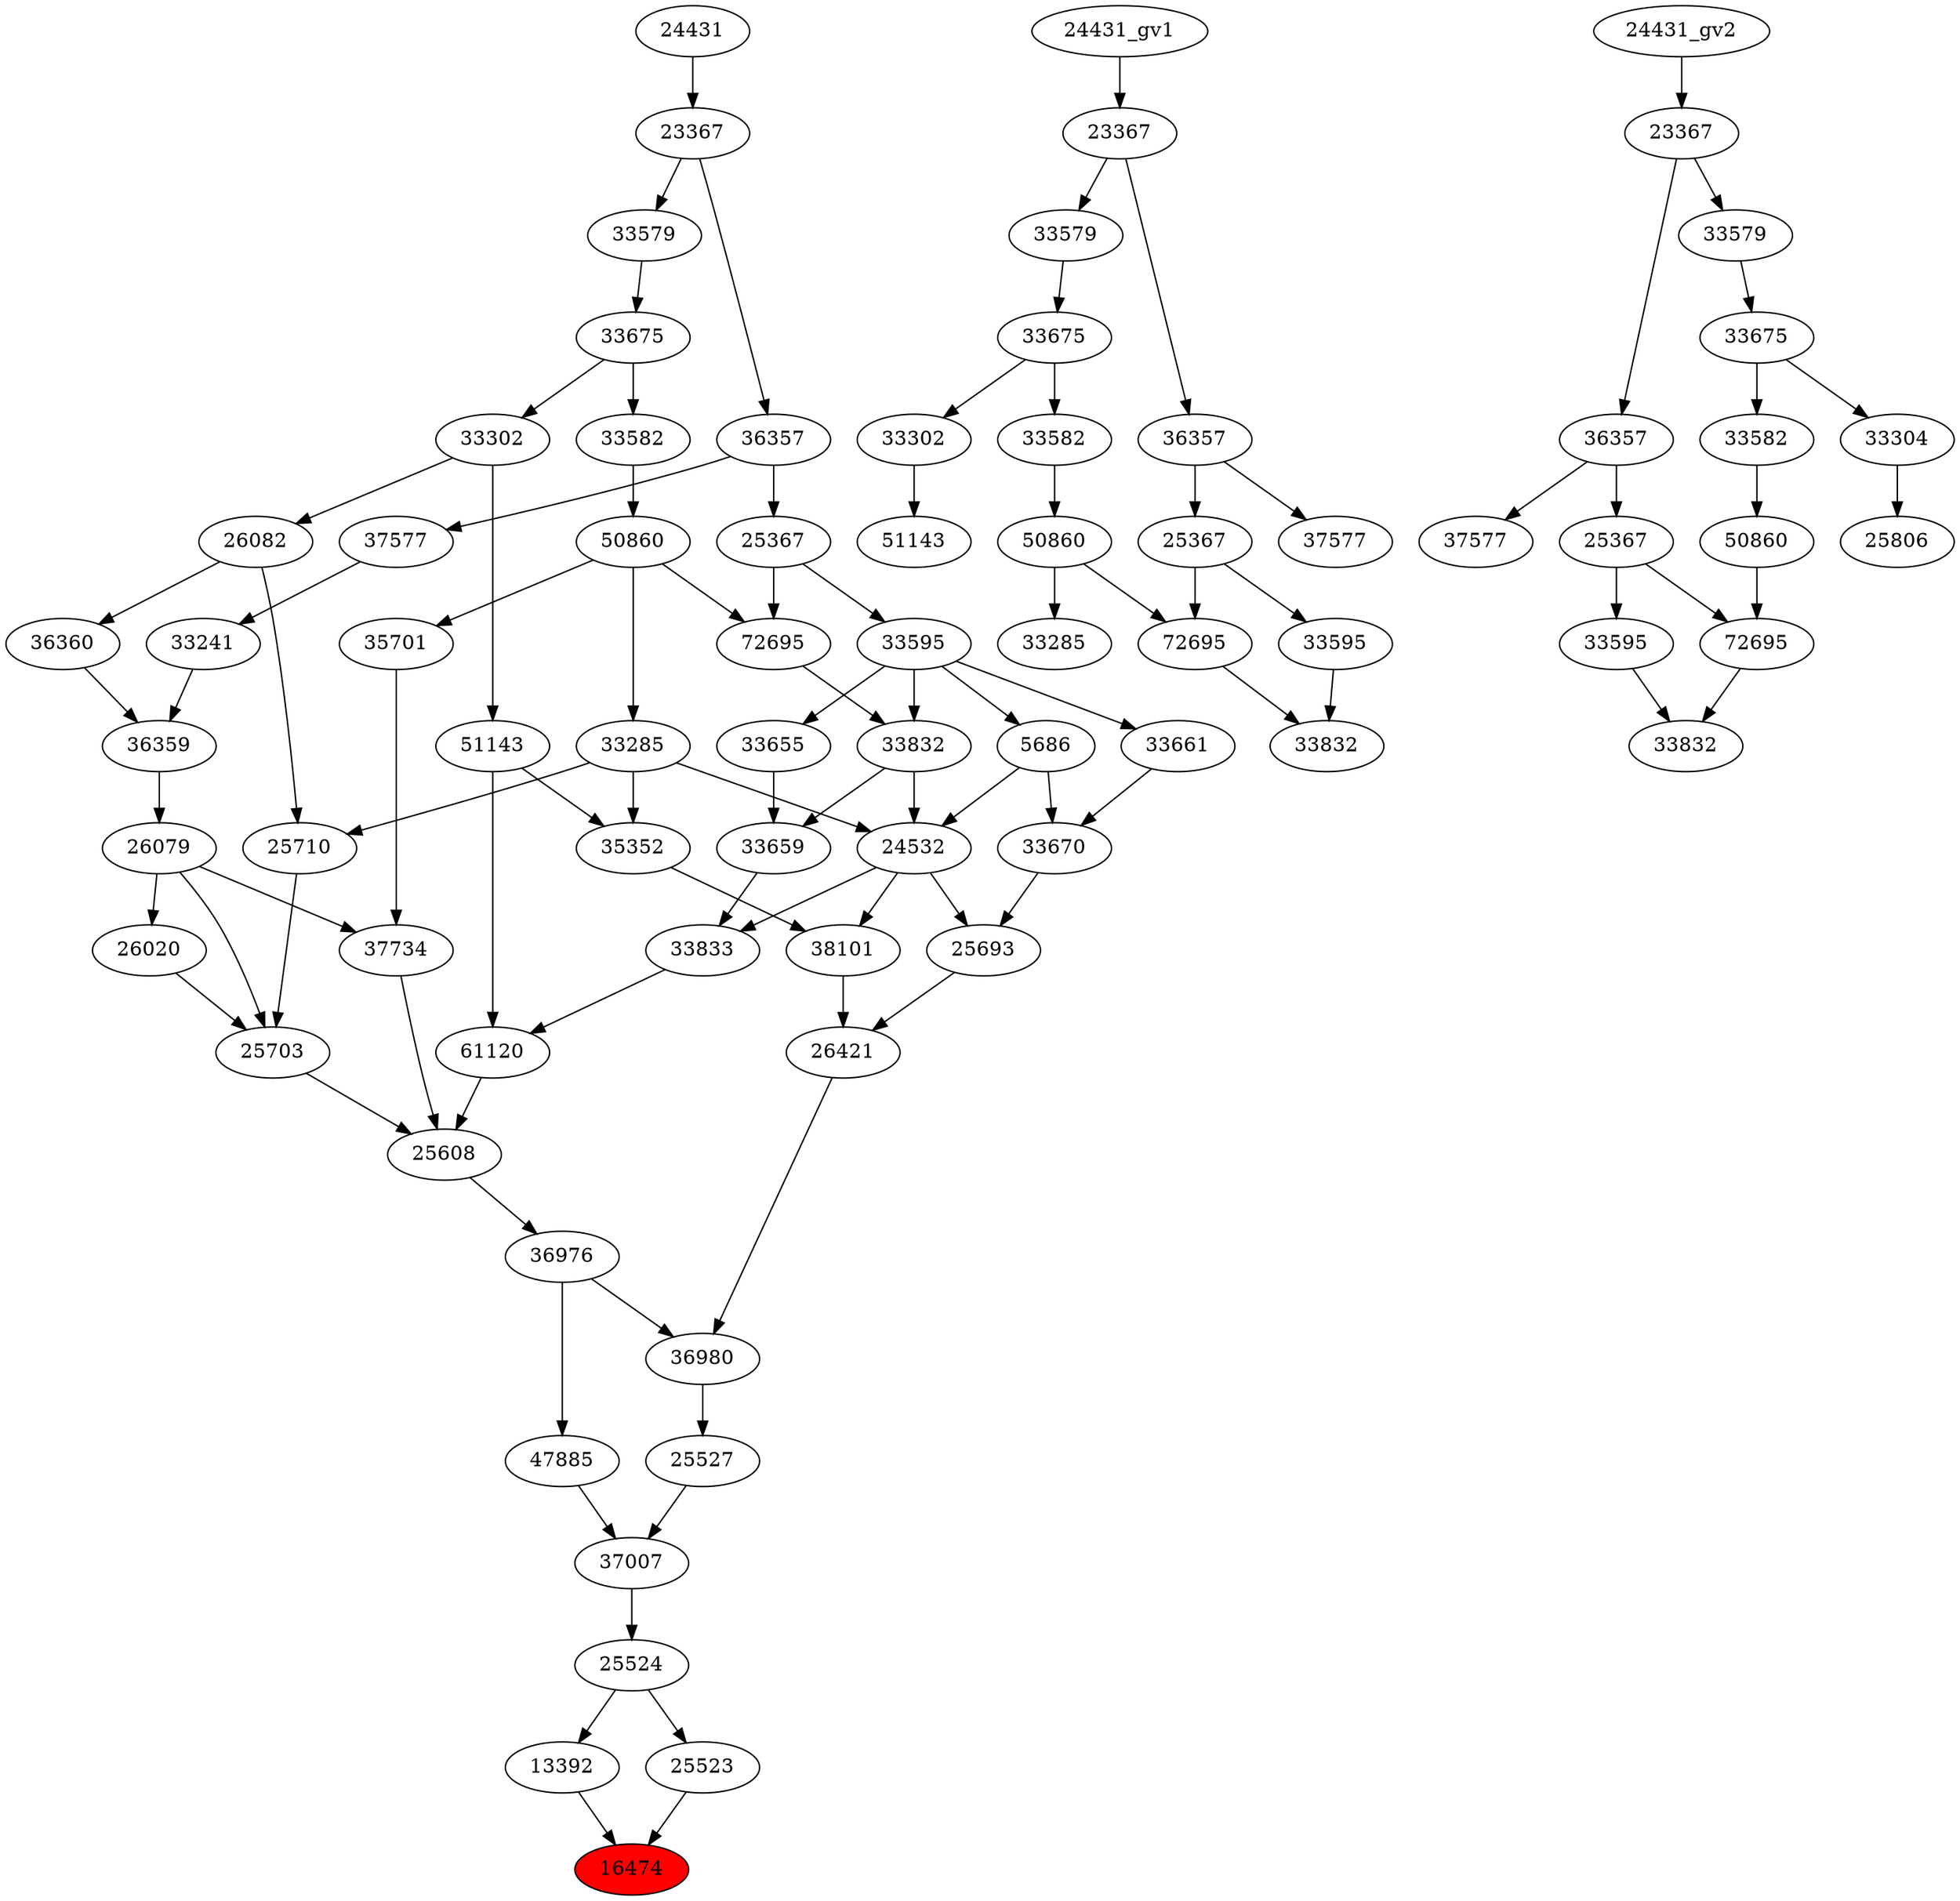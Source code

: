 strict digraph root {
	node [label="\N"];
	{
		node [fillcolor="",
			label="\N",
			style=""
		];
		16474		 [fillcolor=red,
			label=16474,
			style=filled];
		13392		 [label=13392];
		13392 -> 16474;
		25523		 [label=25523];
		25523 -> 16474;
		25524		 [label=25524];
		25524 -> 13392;
		25524 -> 25523;
		37007		 [label=37007];
		37007 -> 25524;
		25527		 [label=25527];
		25527 -> 37007;
		47885		 [label=47885];
		47885 -> 37007;
		36980		 [label=36980];
		36980 -> 25527;
		36976		 [label=36976];
		36976 -> 47885;
		36976 -> 36980;
		26421		 [label=26421];
		26421 -> 36980;
		25608		 [label=25608];
		25608 -> 36976;
		25693		 [label=25693];
		25693 -> 26421;
		38101		 [label=38101];
		38101 -> 26421;
		25703		 [label=25703];
		25703 -> 25608;
		37734		 [label=37734];
		37734 -> 25608;
		61120		 [label=61120];
		61120 -> 25608;
		24532		 [label=24532];
		24532 -> 25693;
		24532 -> 38101;
		33833		 [label=33833];
		24532 -> 33833;
		33670		 [label=33670];
		33670 -> 25693;
		35352		 [label=35352];
		35352 -> 38101;
		26020		 [label=26020];
		26020 -> 25703;
		26079		 [label=26079];
		26079 -> 25703;
		26079 -> 37734;
		26079 -> 26020;
		25710		 [label=25710];
		25710 -> 25703;
		35701		 [label=35701];
		35701 -> 37734;
		51143		 [label=51143];
		51143 -> 61120;
		51143 -> 35352;
		33833 -> 61120;
		33285		 [label=33285];
		33285 -> 24532;
		33285 -> 35352;
		33285 -> 25710;
		5686		 [label=5686];
		5686 -> 24532;
		5686 -> 33670;
		33832		 [label=33832];
		33832 -> 24532;
		33659		 [label=33659];
		33832 -> 33659;
		33661		 [label=33661];
		33661 -> 33670;
		36359		 [label=36359];
		36359 -> 26079;
		26082		 [label=26082];
		26082 -> 25710;
		36360		 [label=36360];
		26082 -> 36360;
		50860		 [label=50860];
		50860 -> 35701;
		50860 -> 33285;
		72695		 [label=72695];
		50860 -> 72695;
		33302		 [label=33302];
		33302 -> 51143;
		33302 -> 26082;
		33659 -> 33833;
		33595		 [label=33595];
		33595 -> 5686;
		33595 -> 33832;
		33595 -> 33661;
		33655		 [label=33655];
		33595 -> 33655;
		72695 -> 33832;
		33241		 [label=33241];
		33241 -> 36359;
		36360 -> 36359;
		33582		 [label=33582];
		33582 -> 50860;
		33675		 [label=33675];
		33675 -> 33302;
		33675 -> 33582;
		33655 -> 33659;
		25367		 [label=25367];
		25367 -> 33595;
		25367 -> 72695;
		37577		 [label=37577];
		37577 -> 33241;
		33579		 [label=33579];
		33579 -> 33675;
		36357		 [label=36357];
		36357 -> 25367;
		36357 -> 37577;
		23367		 [label=23367];
		23367 -> 33579;
		23367 -> 36357;
		24431		 [label=24431];
		24431 -> 23367;
	}
	{
		node [label="\N"];
		"51143_gv1"		 [label=51143];
		"33302_gv1"		 [label=33302];
		"33302_gv1" -> "51143_gv1";
		"33285_gv1"		 [label=33285];
		"50860_gv1"		 [label=50860];
		"50860_gv1" -> "33285_gv1";
		"72695_gv1"		 [label=72695];
		"50860_gv1" -> "72695_gv1";
		"33832_gv1"		 [label=33832];
		"72695_gv1" -> "33832_gv1";
		"33595_gv1"		 [label=33595];
		"33595_gv1" -> "33832_gv1";
		"33582_gv1"		 [label=33582];
		"33582_gv1" -> "50860_gv1";
		"33675_gv1"		 [label=33675];
		"33675_gv1" -> "33302_gv1";
		"33675_gv1" -> "33582_gv1";
		"25367_gv1"		 [label=25367];
		"25367_gv1" -> "72695_gv1";
		"25367_gv1" -> "33595_gv1";
		"33579_gv1"		 [label=33579];
		"33579_gv1" -> "33675_gv1";
		"36357_gv1"		 [label=36357];
		"36357_gv1" -> "25367_gv1";
		"37577_gv1"		 [label=37577];
		"36357_gv1" -> "37577_gv1";
		"23367_gv1"		 [label=23367];
		"23367_gv1" -> "33579_gv1";
		"23367_gv1" -> "36357_gv1";
		"24431_gv1" -> "23367_gv1";
	}
	{
		node [label="\N"];
		"50860_gv2"		 [label=50860];
		"72695_gv2"		 [label=72695];
		"50860_gv2" -> "72695_gv2";
		"33582_gv2"		 [label=33582];
		"33582_gv2" -> "50860_gv2";
		"33832_gv2"		 [label=33832];
		"72695_gv2" -> "33832_gv2";
		"33595_gv2"		 [label=33595];
		"33595_gv2" -> "33832_gv2";
		25806		 [label=25806];
		33304		 [label=33304];
		33304 -> 25806;
		"37577_gv2"		 [label=37577];
		"36357_gv2"		 [label=36357];
		"36357_gv2" -> "37577_gv2";
		"25367_gv2"		 [label=25367];
		"36357_gv2" -> "25367_gv2";
		"33675_gv2"		 [label=33675];
		"33675_gv2" -> "33582_gv2";
		"33675_gv2" -> 33304;
		"25367_gv2" -> "72695_gv2";
		"25367_gv2" -> "33595_gv2";
		"23367_gv2"		 [label=23367];
		"23367_gv2" -> "36357_gv2";
		"33579_gv2"		 [label=33579];
		"23367_gv2" -> "33579_gv2";
		"33579_gv2" -> "33675_gv2";
		"24431_gv2" -> "23367_gv2";
	}
}
